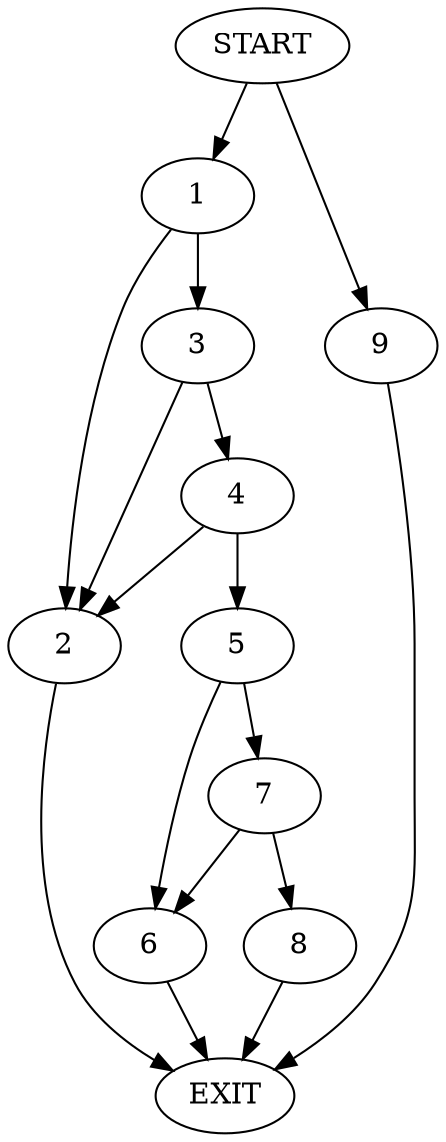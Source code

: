 digraph {
0 [label="START"]
10 [label="EXIT"]
0 -> 1
1 -> 2
1 -> 3
3 -> 4
3 -> 2
2 -> 10
4 -> 2
4 -> 5
5 -> 6
5 -> 7
7 -> 6
7 -> 8
6 -> 10
8 -> 10
0 -> 9
9 -> 10
}
